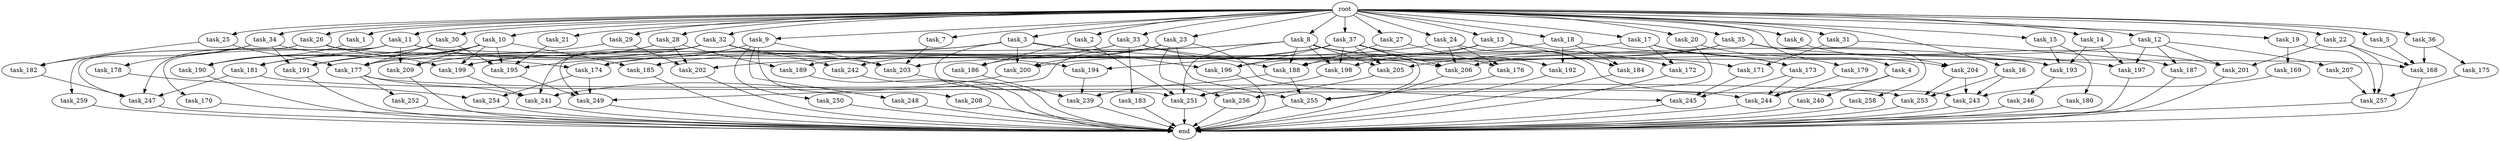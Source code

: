 digraph G {
  task_208 [size="695784701.952000"];
  task_9 [size="1.024000"];
  task_191 [size="1855425871.872000"];
  task_247 [size="936302870.528000"];
  task_27 [size="1.024000"];
  task_251 [size="2551210573.824000"];
  task_4 [size="1.024000"];
  task_2 [size="1.024000"];
  task_13 [size="1.024000"];
  task_256 [size="558345748.480000"];
  task_182 [size="446676598.784000"];
  task_207 [size="420906795.008000"];
  task_186 [size="352187318.272000"];
  task_177 [size="2448131358.720000"];
  task_168 [size="1906965479.424000"];
  task_245 [size="661424963.584000"];
  task_6 [size="1.024000"];
  task_32 [size="1.024000"];
  task_175 [size="858993459.200000"];
  task_189 [size="858993459.200000"];
  task_188 [size="1589137899.520000"];
  task_259 [size="549755813.888000"];
  task_183 [size="549755813.888000"];
  task_31 [size="1.024000"];
  task_14 [size="1.024000"];
  task_36 [size="1.024000"];
  task_16 [size="1.024000"];
  task_185 [size="1168231104.512000"];
  task_249 [size="1623497637.888000"];
  task_194 [size="936302870.528000"];
  task_198 [size="420906795.008000"];
  task_170 [size="214748364.800000"];
  task_15 [size="1.024000"];
  task_10 [size="1.024000"];
  task_29 [size="1.024000"];
  task_199 [size="2413771620.352000"];
  task_240 [size="137438953.472000"];
  task_209 [size="2241972928.512000"];
  task_250 [size="695784701.952000"];
  task_190 [size="1632087572.480000"];
  task_26 [size="1.024000"];
  task_25 [size="1.024000"];
  task_201 [size="1254130450.432000"];
  end [size="0.000000"];
  task_30 [size="1.024000"];
  task_169 [size="77309411.328000"];
  task_192 [size="498216206.336000"];
  task_19 [size="1.024000"];
  task_180 [size="420906795.008000"];
  task_18 [size="1.024000"];
  task_12 [size="1.024000"];
  task_33 [size="1.024000"];
  task_241 [size="2284922601.472000"];
  task_197 [size="1494648619.008000"];
  task_242 [size="1408749273.088000"];
  task_253 [size="1666447310.848000"];
  task_173 [size="498216206.336000"];
  task_202 [size="1314259992.576000"];
  task_246 [size="858993459.200000"];
  task_184 [size="455266533.376000"];
  task_174 [size="1030792151.040000"];
  task_21 [size="1.024000"];
  task_37 [size="1.024000"];
  task_244 [size="661424963.584000"];
  task_196 [size="1357209665.536000"];
  task_187 [size="455266533.376000"];
  task_23 [size="1.024000"];
  task_176 [size="1005022347.264000"];
  root [size="0.000000"];
  task_5 [size="1.024000"];
  task_195 [size="2834678415.360000"];
  task_193 [size="1494648619.008000"];
  task_11 [size="1.024000"];
  task_258 [size="695784701.952000"];
  task_243 [size="1743756722.176000"];
  task_179 [size="309237645.312000"];
  task_200 [size="1073741824.000000"];
  task_3 [size="1.024000"];
  task_239 [size="1408749273.088000"];
  task_206 [size="2018634629.120000"];
  task_22 [size="1.024000"];
  task_28 [size="1.024000"];
  task_7 [size="1.024000"];
  task_34 [size="1.024000"];
  task_254 [size="627065225.216000"];
  task_257 [size="944892805.120000"];
  task_252 [size="695784701.952000"];
  task_17 [size="1.024000"];
  task_248 [size="695784701.952000"];
  task_20 [size="1.024000"];
  task_178 [size="137438953.472000"];
  task_205 [size="463856467.968000"];
  task_1 [size="1.024000"];
  task_181 [size="1116691496.960000"];
  task_204 [size="773094113.280000"];
  task_172 [size="111669149.696000"];
  task_35 [size="1.024000"];
  task_171 [size="343597383.680000"];
  task_203 [size="1640677507.072000"];
  task_24 [size="1.024000"];
  task_255 [size="979252543.488000"];
  task_8 [size="1.024000"];

  task_208 -> end [size="1.000000"];
  task_9 -> task_203 [size="679477248.000000"];
  task_9 -> task_195 [size="679477248.000000"];
  task_9 -> task_250 [size="679477248.000000"];
  task_9 -> task_248 [size="679477248.000000"];
  task_9 -> task_208 [size="679477248.000000"];
  task_191 -> end [size="1.000000"];
  task_247 -> end [size="1.000000"];
  task_27 -> task_176 [size="301989888.000000"];
  task_27 -> task_188 [size="301989888.000000"];
  task_251 -> end [size="1.000000"];
  task_4 -> task_240 [size="134217728.000000"];
  task_4 -> task_244 [size="134217728.000000"];
  task_2 -> task_186 [size="209715200.000000"];
  task_2 -> task_251 [size="209715200.000000"];
  task_13 -> task_198 [size="33554432.000000"];
  task_13 -> task_184 [size="33554432.000000"];
  task_13 -> task_172 [size="33554432.000000"];
  task_13 -> task_174 [size="33554432.000000"];
  task_256 -> end [size="1.000000"];
  task_182 -> task_247 [size="33554432.000000"];
  task_207 -> task_257 [size="679477248.000000"];
  task_186 -> task_239 [size="301989888.000000"];
  task_177 -> task_252 [size="679477248.000000"];
  task_177 -> task_253 [size="679477248.000000"];
  task_177 -> task_241 [size="679477248.000000"];
  task_168 -> end [size="1.000000"];
  task_245 -> end [size="1.000000"];
  task_6 -> task_204 [size="679477248.000000"];
  task_32 -> task_209 [size="838860800.000000"];
  task_32 -> task_249 [size="838860800.000000"];
  task_32 -> task_191 [size="838860800.000000"];
  task_32 -> task_194 [size="838860800.000000"];
  task_32 -> task_241 [size="838860800.000000"];
  task_32 -> task_242 [size="838860800.000000"];
  task_175 -> task_257 [size="33554432.000000"];
  task_189 -> end [size="1.000000"];
  task_188 -> task_255 [size="536870912.000000"];
  task_188 -> task_239 [size="536870912.000000"];
  task_259 -> end [size="1.000000"];
  task_183 -> end [size="1.000000"];
  task_31 -> task_187 [size="33554432.000000"];
  task_31 -> task_171 [size="33554432.000000"];
  task_14 -> task_193 [size="209715200.000000"];
  task_14 -> task_197 [size="209715200.000000"];
  task_36 -> task_175 [size="838860800.000000"];
  task_36 -> task_168 [size="838860800.000000"];
  task_16 -> task_243 [size="411041792.000000"];
  task_16 -> task_253 [size="411041792.000000"];
  task_185 -> end [size="1.000000"];
  task_249 -> end [size="1.000000"];
  task_194 -> task_239 [size="536870912.000000"];
  task_198 -> task_251 [size="838860800.000000"];
  task_170 -> end [size="1.000000"];
  task_15 -> task_193 [size="411041792.000000"];
  task_15 -> task_180 [size="411041792.000000"];
  task_10 -> task_209 [size="838860800.000000"];
  task_10 -> task_185 [size="838860800.000000"];
  task_10 -> task_191 [size="838860800.000000"];
  task_10 -> task_195 [size="838860800.000000"];
  task_10 -> task_190 [size="838860800.000000"];
  task_10 -> task_199 [size="838860800.000000"];
  task_10 -> task_177 [size="838860800.000000"];
  task_29 -> task_181 [size="679477248.000000"];
  task_29 -> task_202 [size="679477248.000000"];
  task_199 -> task_241 [size="411041792.000000"];
  task_240 -> end [size="1.000000"];
  task_209 -> end [size="1.000000"];
  task_250 -> end [size="1.000000"];
  task_190 -> end [size="1.000000"];
  task_26 -> task_247 [size="536870912.000000"];
  task_26 -> task_199 [size="536870912.000000"];
  task_26 -> task_193 [size="536870912.000000"];
  task_26 -> task_259 [size="536870912.000000"];
  task_25 -> task_182 [size="301989888.000000"];
  task_25 -> task_177 [size="301989888.000000"];
  task_201 -> end [size="1.000000"];
  task_30 -> task_195 [size="411041792.000000"];
  task_30 -> task_181 [size="411041792.000000"];
  task_30 -> task_177 [size="411041792.000000"];
  task_30 -> task_190 [size="411041792.000000"];
  task_169 -> task_243 [size="75497472.000000"];
  task_192 -> end [size="1.000000"];
  task_19 -> task_169 [size="75497472.000000"];
  task_19 -> task_257 [size="75497472.000000"];
  task_180 -> end [size="1.000000"];
  task_18 -> task_192 [size="411041792.000000"];
  task_18 -> task_184 [size="411041792.000000"];
  task_18 -> task_173 [size="411041792.000000"];
  task_18 -> task_196 [size="411041792.000000"];
  task_12 -> task_187 [size="411041792.000000"];
  task_12 -> task_207 [size="411041792.000000"];
  task_12 -> task_201 [size="411041792.000000"];
  task_12 -> task_197 [size="411041792.000000"];
  task_12 -> task_188 [size="411041792.000000"];
  task_33 -> task_189 [size="536870912.000000"];
  task_33 -> task_242 [size="536870912.000000"];
  task_33 -> task_183 [size="536870912.000000"];
  task_33 -> task_188 [size="536870912.000000"];
  task_33 -> task_206 [size="536870912.000000"];
  task_241 -> end [size="1.000000"];
  task_197 -> end [size="1.000000"];
  task_242 -> end [size="1.000000"];
  task_253 -> end [size="1.000000"];
  task_173 -> task_245 [size="301989888.000000"];
  task_173 -> task_244 [size="301989888.000000"];
  task_202 -> end [size="1.000000"];
  task_246 -> end [size="1.000000"];
  task_184 -> end [size="1.000000"];
  task_174 -> task_249 [size="536870912.000000"];
  task_174 -> task_254 [size="536870912.000000"];
  task_21 -> task_195 [size="838860800.000000"];
  task_37 -> task_206 [size="75497472.000000"];
  task_37 -> task_205 [size="75497472.000000"];
  task_37 -> task_194 [size="75497472.000000"];
  task_37 -> task_200 [size="75497472.000000"];
  task_37 -> task_192 [size="75497472.000000"];
  task_37 -> task_198 [size="75497472.000000"];
  task_37 -> task_255 [size="75497472.000000"];
  task_37 -> task_196 [size="75497472.000000"];
  task_244 -> end [size="1.000000"];
  task_196 -> end [size="1.000000"];
  task_187 -> end [size="1.000000"];
  task_23 -> task_245 [size="134217728.000000"];
  task_23 -> task_249 [size="134217728.000000"];
  task_23 -> task_256 [size="134217728.000000"];
  task_23 -> task_200 [size="134217728.000000"];
  task_23 -> task_186 [size="134217728.000000"];
  task_23 -> task_255 [size="134217728.000000"];
  task_176 -> task_255 [size="209715200.000000"];
  root -> task_12 [size="1.000000"];
  root -> task_36 [size="1.000000"];
  root -> task_16 [size="1.000000"];
  root -> task_9 [size="1.000000"];
  root -> task_1 [size="1.000000"];
  root -> task_11 [size="1.000000"];
  root -> task_22 [size="1.000000"];
  root -> task_7 [size="1.000000"];
  root -> task_28 [size="1.000000"];
  root -> task_4 [size="1.000000"];
  root -> task_34 [size="1.000000"];
  root -> task_2 [size="1.000000"];
  root -> task_15 [size="1.000000"];
  root -> task_10 [size="1.000000"];
  root -> task_29 [size="1.000000"];
  root -> task_21 [size="1.000000"];
  root -> task_17 [size="1.000000"];
  root -> task_18 [size="1.000000"];
  root -> task_27 [size="1.000000"];
  root -> task_20 [size="1.000000"];
  root -> task_23 [size="1.000000"];
  root -> task_6 [size="1.000000"];
  root -> task_32 [size="1.000000"];
  root -> task_5 [size="1.000000"];
  root -> task_37 [size="1.000000"];
  root -> task_26 [size="1.000000"];
  root -> task_25 [size="1.000000"];
  root -> task_8 [size="1.000000"];
  root -> task_35 [size="1.000000"];
  root -> task_13 [size="1.000000"];
  root -> task_30 [size="1.000000"];
  root -> task_19 [size="1.000000"];
  root -> task_33 [size="1.000000"];
  root -> task_24 [size="1.000000"];
  root -> task_3 [size="1.000000"];
  root -> task_31 [size="1.000000"];
  root -> task_14 [size="1.000000"];
  task_5 -> task_168 [size="679477248.000000"];
  task_195 -> task_249 [size="75497472.000000"];
  task_193 -> task_246 [size="838860800.000000"];
  task_11 -> task_209 [size="209715200.000000"];
  task_11 -> task_190 [size="209715200.000000"];
  task_11 -> task_203 [size="209715200.000000"];
  task_11 -> task_247 [size="209715200.000000"];
  task_11 -> task_168 [size="209715200.000000"];
  task_11 -> task_170 [size="209715200.000000"];
  task_258 -> end [size="1.000000"];
  task_243 -> end [size="1.000000"];
  task_179 -> task_244 [size="75497472.000000"];
  task_200 -> task_241 [size="301989888.000000"];
  task_3 -> task_197 [size="838860800.000000"];
  task_3 -> task_200 [size="838860800.000000"];
  task_3 -> task_251 [size="838860800.000000"];
  task_3 -> task_177 [size="838860800.000000"];
  task_3 -> task_174 [size="838860800.000000"];
  task_3 -> task_196 [size="838860800.000000"];
  task_239 -> end [size="1.000000"];
  task_206 -> end [size="1.000000"];
  task_22 -> task_201 [size="134217728.000000"];
  task_22 -> task_257 [size="134217728.000000"];
  task_22 -> task_168 [size="134217728.000000"];
  task_28 -> task_189 [size="301989888.000000"];
  task_28 -> task_199 [size="301989888.000000"];
  task_28 -> task_202 [size="301989888.000000"];
  task_28 -> task_209 [size="301989888.000000"];
  task_7 -> task_203 [size="33554432.000000"];
  task_34 -> task_178 [size="134217728.000000"];
  task_34 -> task_182 [size="134217728.000000"];
  task_34 -> task_174 [size="134217728.000000"];
  task_34 -> task_191 [size="134217728.000000"];
  task_254 -> end [size="1.000000"];
  task_257 -> end [size="1.000000"];
  task_252 -> end [size="1.000000"];
  task_17 -> task_204 [size="75497472.000000"];
  task_17 -> task_173 [size="75497472.000000"];
  task_17 -> task_172 [size="75497472.000000"];
  task_17 -> task_205 [size="75497472.000000"];
  task_248 -> end [size="1.000000"];
  task_20 -> task_179 [size="301989888.000000"];
  task_20 -> task_251 [size="301989888.000000"];
  task_178 -> task_254 [size="75497472.000000"];
  task_205 -> task_256 [size="411041792.000000"];
  task_1 -> task_190 [size="134217728.000000"];
  task_181 -> task_247 [size="134217728.000000"];
  task_181 -> task_244 [size="134217728.000000"];
  task_204 -> task_243 [size="536870912.000000"];
  task_204 -> task_253 [size="536870912.000000"];
  task_172 -> end [size="1.000000"];
  task_35 -> task_203 [size="679477248.000000"];
  task_35 -> task_201 [size="679477248.000000"];
  task_35 -> task_258 [size="679477248.000000"];
  task_35 -> task_206 [size="679477248.000000"];
  task_171 -> task_245 [size="209715200.000000"];
  task_203 -> end [size="1.000000"];
  task_24 -> task_243 [size="679477248.000000"];
  task_24 -> task_199 [size="679477248.000000"];
  task_24 -> task_206 [size="679477248.000000"];
  task_24 -> task_176 [size="679477248.000000"];
  task_255 -> end [size="1.000000"];
  task_8 -> task_193 [size="301989888.000000"];
  task_8 -> task_185 [size="301989888.000000"];
  task_8 -> task_205 [size="301989888.000000"];
  task_8 -> task_171 [size="301989888.000000"];
  task_8 -> task_188 [size="301989888.000000"];
  task_8 -> task_198 [size="301989888.000000"];
  task_8 -> task_251 [size="301989888.000000"];
  task_8 -> task_202 [size="301989888.000000"];
}
